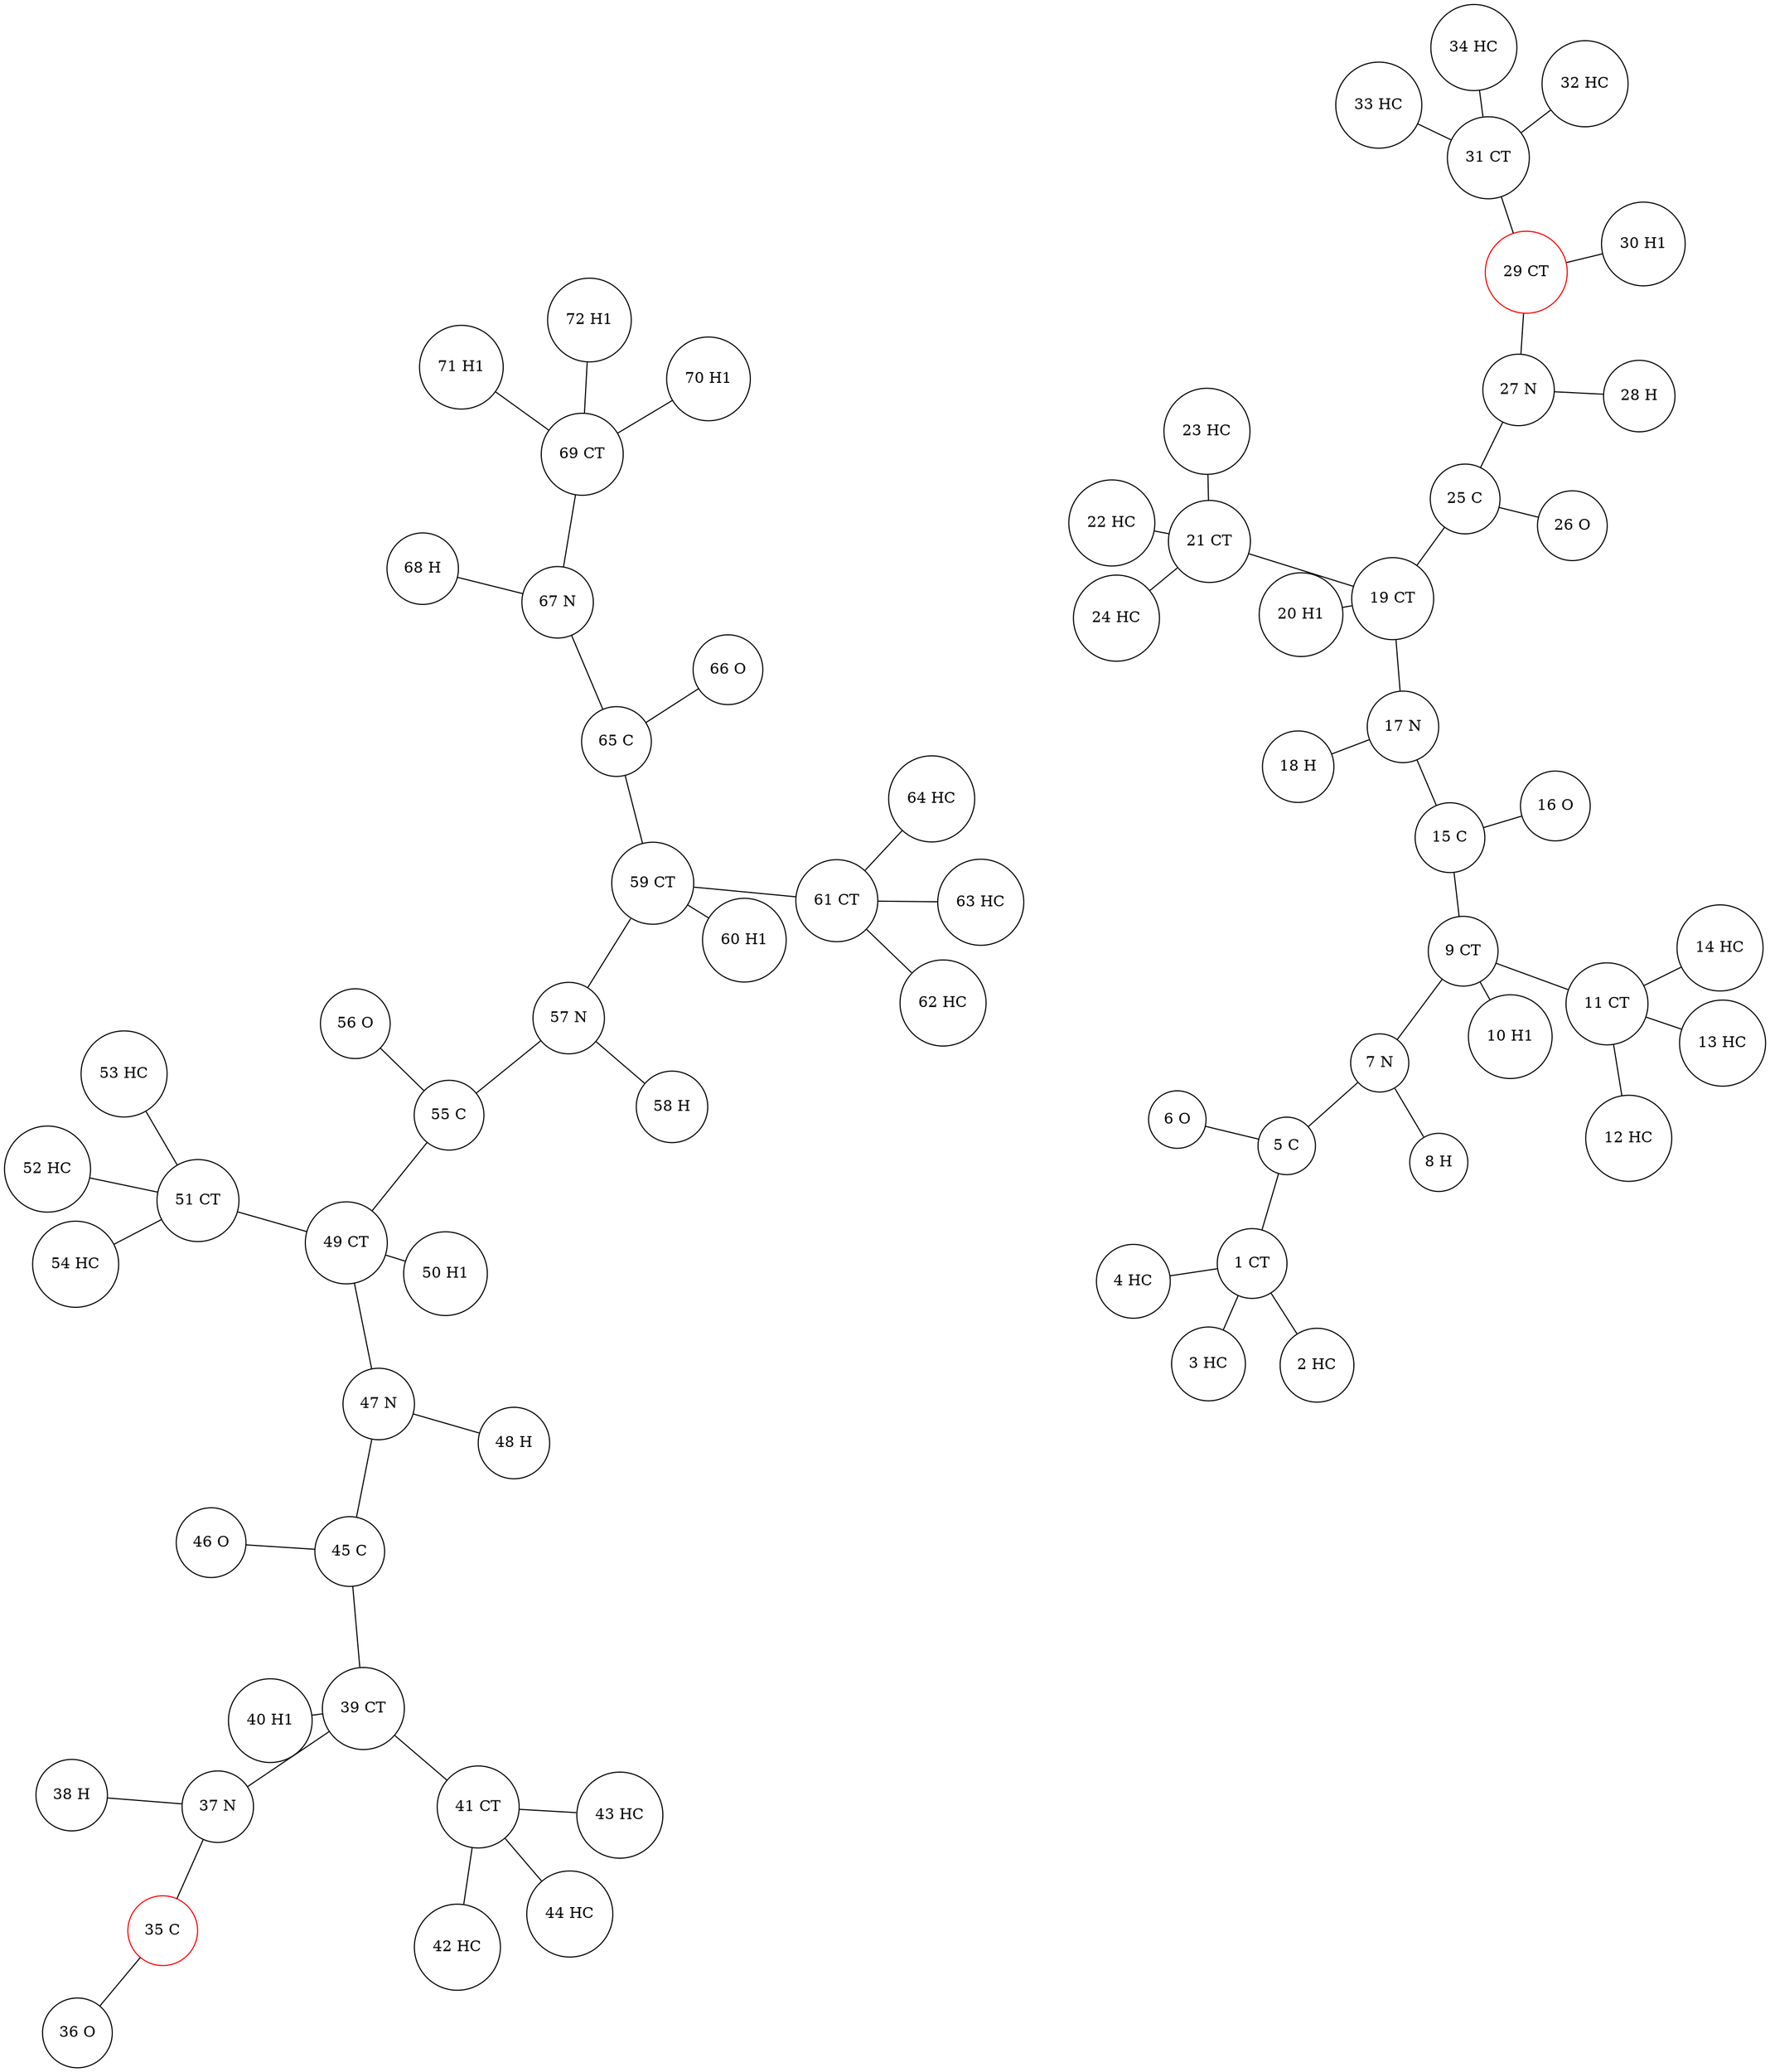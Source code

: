 
        graph G {
          layout=neato
          overlap=false
          node [shape="circle"]
    "1 CT"  -- "2 HC" ;
"1 CT"  -- "3 HC" ;
"1 CT"  -- "4 HC" ;
"1 CT"  -- "5 C" ;
"5 C"  -- "6 O" ;
"5 C"  -- "7 N" ;
"7 N"  -- "8 H" ;
"7 N"  -- "9 CT" ;
"9 CT"  -- "10 H1" ;
"9 CT"  -- "11 CT" ;
"9 CT"  -- "15 C" ;
"11 CT"  -- "12 HC" ;
"11 CT"  -- "13 HC" ;
"11 CT"  -- "14 HC" ;
"15 C"  -- "16 O" ;
"15 C"  -- "17 N" ;
"17 N"  -- "18 H" ;
"17 N"  -- "19 CT" ;
"19 CT"  -- "20 H1" ;
"19 CT"  -- "21 CT" ;
"19 CT"  -- "25 C" ;
"21 CT"  -- "22 HC" ;
"21 CT"  -- "23 HC" ;
"21 CT"  -- "24 HC" ;
"25 C"  -- "26 O" ;
"25 C"  -- "27 N" ;
"27 N"  -- "28 H" ;
"27 N"  -- "29 CT" ;
"29 CT"  [color="red"]
"29 CT"  -- "30 H1" ;
"29 CT"  [color="red"]
"29 CT"  -- "31 CT" ;
"29 CT"  [color="red"]
"31 CT"  -- "32 HC" ;
"31 CT"  -- "33 HC" ;
"31 CT"  -- "34 HC" ;
"35 C"  -- "36 O" ;
"35 C"  [color="red"]
"35 C"  -- "37 N" ;
"35 C"  [color="red"]
"37 N"  -- "38 H" ;
"37 N"  -- "39 CT" ;
"39 CT"  -- "40 H1" ;
"39 CT"  -- "41 CT" ;
"39 CT"  -- "45 C" ;
"41 CT"  -- "42 HC" ;
"41 CT"  -- "43 HC" ;
"41 CT"  -- "44 HC" ;
"45 C"  -- "46 O" ;
"45 C"  -- "47 N" ;
"47 N"  -- "48 H" ;
"47 N"  -- "49 CT" ;
"49 CT"  -- "50 H1" ;
"49 CT"  -- "51 CT" ;
"49 CT"  -- "55 C" ;
"51 CT"  -- "52 HC" ;
"51 CT"  -- "53 HC" ;
"51 CT"  -- "54 HC" ;
"55 C"  -- "56 O" ;
"55 C"  -- "57 N" ;
"57 N"  -- "58 H" ;
"57 N"  -- "59 CT" ;
"59 CT"  -- "60 H1" ;
"59 CT"  -- "61 CT" ;
"59 CT"  -- "65 C" ;
"61 CT"  -- "62 HC" ;
"61 CT"  -- "63 HC" ;
"61 CT"  -- "64 HC" ;
"65 C"  -- "66 O" ;
"65 C"  -- "67 N" ;
"67 N"  -- "68 H" ;
"67 N"  -- "69 CT" ;
"69 CT"  -- "70 H1" ;
"69 CT"  -- "71 H1" ;
"69 CT"  -- "72 H1" ;
        }
    